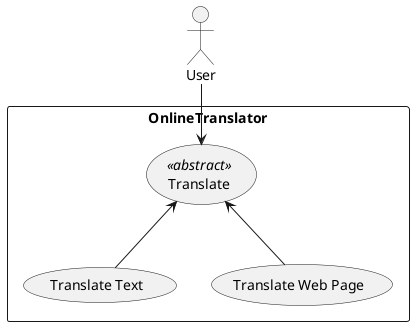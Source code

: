 @startuml
actor User

rectangle OnlineTranslator {
    usecase Translate as "Translate" <<abstract>>
    usecase TranslateText as "Translate Text"
    usecase TranslateWebPage as "Translate Web Page"
}

User --> Translate
Translate <-- TranslateText
Translate <-- TranslateWebPage
@enduml
